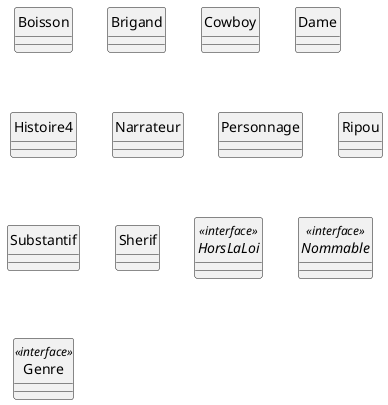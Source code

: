 @startuml
skinparam style strictuml
class Boisson
class Brigand
class Cowboy
class Dame
class Histoire4
class Narrateur
class Personnage
class Ripou
class Substantif
class Sherif
interface HorsLaLoi <<interface>>
interface Nommable <<interface>>
enum Genre <<interface>>
@enduml
